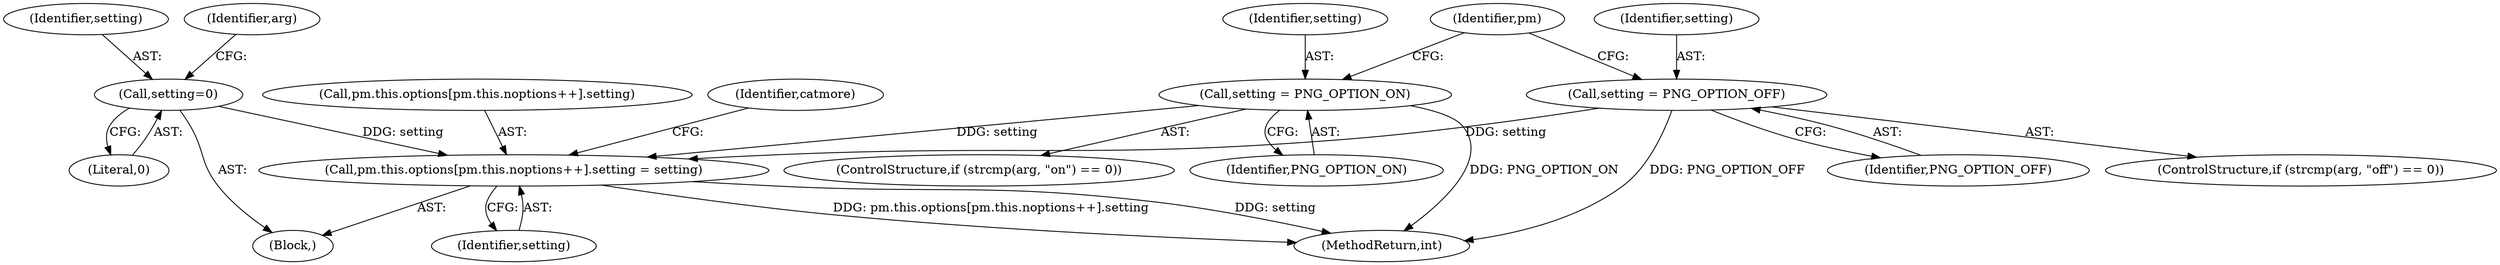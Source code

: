 digraph "0_Android_9d4853418ab2f754c2b63e091c29c5529b8b86ca_94@array" {
"1001391" [label="(Call,pm.this.options[pm.this.noptions++].setting = setting)"];
"1001305" [label="(Call,setting=0)"];
"1001353" [label="(Call,setting = PNG_OPTION_OFF)"];
"1001363" [label="(Call,setting = PNG_OPTION_ON)"];
"1001363" [label="(Call,setting = PNG_OPTION_ON)"];
"1001357" [label="(ControlStructure,if (strcmp(arg, \"on\") == 0))"];
"1001355" [label="(Identifier,PNG_OPTION_OFF)"];
"1001391" [label="(Call,pm.this.options[pm.this.noptions++].setting = setting)"];
"1001353" [label="(Call,setting = PNG_OPTION_OFF)"];
"1001347" [label="(ControlStructure,if (strcmp(arg, \"off\") == 0))"];
"1001306" [label="(Identifier,setting)"];
"1001381" [label="(Identifier,pm)"];
"1001292" [label="(Block,)"];
"1001841" [label="(MethodReturn,int)"];
"1001406" [label="(Identifier,setting)"];
"1001392" [label="(Call,pm.this.options[pm.this.noptions++].setting)"];
"1001364" [label="(Identifier,setting)"];
"1001307" [label="(Literal,0)"];
"1001354" [label="(Identifier,setting)"];
"1001305" [label="(Call,setting=0)"];
"1001417" [label="(Identifier,catmore)"];
"1001311" [label="(Identifier,arg)"];
"1001365" [label="(Identifier,PNG_OPTION_ON)"];
"1001391" -> "1001292"  [label="AST: "];
"1001391" -> "1001406"  [label="CFG: "];
"1001392" -> "1001391"  [label="AST: "];
"1001406" -> "1001391"  [label="AST: "];
"1001417" -> "1001391"  [label="CFG: "];
"1001391" -> "1001841"  [label="DDG: setting"];
"1001391" -> "1001841"  [label="DDG: pm.this.options[pm.this.noptions++].setting"];
"1001305" -> "1001391"  [label="DDG: setting"];
"1001353" -> "1001391"  [label="DDG: setting"];
"1001363" -> "1001391"  [label="DDG: setting"];
"1001305" -> "1001292"  [label="AST: "];
"1001305" -> "1001307"  [label="CFG: "];
"1001306" -> "1001305"  [label="AST: "];
"1001307" -> "1001305"  [label="AST: "];
"1001311" -> "1001305"  [label="CFG: "];
"1001353" -> "1001347"  [label="AST: "];
"1001353" -> "1001355"  [label="CFG: "];
"1001354" -> "1001353"  [label="AST: "];
"1001355" -> "1001353"  [label="AST: "];
"1001381" -> "1001353"  [label="CFG: "];
"1001353" -> "1001841"  [label="DDG: PNG_OPTION_OFF"];
"1001363" -> "1001357"  [label="AST: "];
"1001363" -> "1001365"  [label="CFG: "];
"1001364" -> "1001363"  [label="AST: "];
"1001365" -> "1001363"  [label="AST: "];
"1001381" -> "1001363"  [label="CFG: "];
"1001363" -> "1001841"  [label="DDG: PNG_OPTION_ON"];
}
